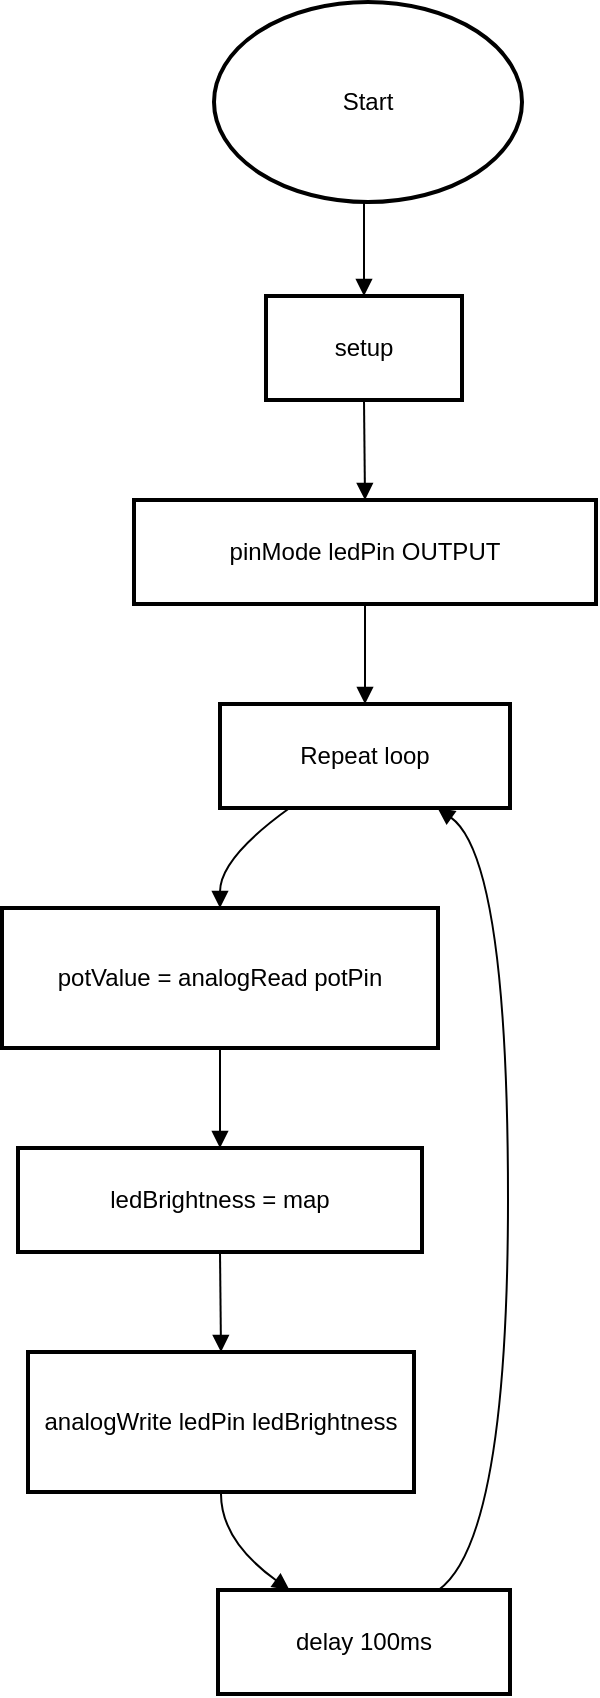 <mxfile version="24.7.17">
  <diagram id="C5RBs43oDa-KdzZeNtuy" name="Page-1">
    <mxGraphModel dx="880" dy="478" grid="1" gridSize="10" guides="1" tooltips="1" connect="1" arrows="1" fold="1" page="1" pageScale="1" pageWidth="827" pageHeight="1169" math="0" shadow="0">
      <root>
        <mxCell id="WIyWlLk6GJQsqaUBKTNV-0" />
        <mxCell id="WIyWlLk6GJQsqaUBKTNV-1" parent="WIyWlLk6GJQsqaUBKTNV-0" />
        <mxCell id="BlUHOqsG7W_58xlhMtPi-41" value="" style="curved=1;startArrow=none;endArrow=block;exitX=1;exitY=0.23;entryX=1;entryY=0.66;rounded=0;" edge="1" parent="WIyWlLk6GJQsqaUBKTNV-1" source="BlUHOqsG7W_58xlhMtPi-30">
          <mxGeometry relative="1" as="geometry">
            <Array as="points">
              <mxPoint x="686" y="1061" />
              <mxPoint x="686" y="354" />
            </Array>
            <mxPoint x="505.455" y="296.045" as="targetPoint" />
          </mxGeometry>
        </mxCell>
        <mxCell id="BlUHOqsG7W_58xlhMtPi-104" value="setup" style="whiteSpace=wrap;strokeWidth=2;" vertex="1" parent="WIyWlLk6GJQsqaUBKTNV-1">
          <mxGeometry x="152" y="157" width="98" height="52" as="geometry" />
        </mxCell>
        <mxCell id="BlUHOqsG7W_58xlhMtPi-105" value="pinMode ledPin OUTPUT" style="whiteSpace=wrap;strokeWidth=2;" vertex="1" parent="WIyWlLk6GJQsqaUBKTNV-1">
          <mxGeometry x="86" y="259" width="231" height="52" as="geometry" />
        </mxCell>
        <mxCell id="BlUHOqsG7W_58xlhMtPi-106" value="Repeat loop" style="whiteSpace=wrap;strokeWidth=2;" vertex="1" parent="WIyWlLk6GJQsqaUBKTNV-1">
          <mxGeometry x="129" y="361" width="145" height="52" as="geometry" />
        </mxCell>
        <mxCell id="BlUHOqsG7W_58xlhMtPi-107" value="potValue = analogRead potPin" style="whiteSpace=wrap;strokeWidth=2;" vertex="1" parent="WIyWlLk6GJQsqaUBKTNV-1">
          <mxGeometry x="20" y="463" width="218" height="70" as="geometry" />
        </mxCell>
        <mxCell id="BlUHOqsG7W_58xlhMtPi-108" value="ledBrightness = map" style="whiteSpace=wrap;strokeWidth=2;" vertex="1" parent="WIyWlLk6GJQsqaUBKTNV-1">
          <mxGeometry x="28" y="583" width="202" height="52" as="geometry" />
        </mxCell>
        <mxCell id="BlUHOqsG7W_58xlhMtPi-109" value="analogWrite ledPin ledBrightness" style="whiteSpace=wrap;strokeWidth=2;" vertex="1" parent="WIyWlLk6GJQsqaUBKTNV-1">
          <mxGeometry x="33" y="685" width="193" height="70" as="geometry" />
        </mxCell>
        <mxCell id="BlUHOqsG7W_58xlhMtPi-110" value="delay 100ms" style="whiteSpace=wrap;strokeWidth=2;" vertex="1" parent="WIyWlLk6GJQsqaUBKTNV-1">
          <mxGeometry x="128" y="804" width="146" height="52" as="geometry" />
        </mxCell>
        <mxCell id="BlUHOqsG7W_58xlhMtPi-111" value="" style="curved=1;startArrow=none;endArrow=block;exitX=0.5;exitY=1;entryX=0.5;entryY=0;rounded=0;" edge="1" parent="WIyWlLk6GJQsqaUBKTNV-1" target="BlUHOqsG7W_58xlhMtPi-104">
          <mxGeometry relative="1" as="geometry">
            <Array as="points" />
            <mxPoint x="201" y="107" as="sourcePoint" />
          </mxGeometry>
        </mxCell>
        <mxCell id="BlUHOqsG7W_58xlhMtPi-112" value="" style="curved=1;startArrow=none;endArrow=block;exitX=0.5;exitY=1;entryX=0.5;entryY=0;rounded=0;" edge="1" parent="WIyWlLk6GJQsqaUBKTNV-1" source="BlUHOqsG7W_58xlhMtPi-104" target="BlUHOqsG7W_58xlhMtPi-105">
          <mxGeometry relative="1" as="geometry">
            <Array as="points" />
          </mxGeometry>
        </mxCell>
        <mxCell id="BlUHOqsG7W_58xlhMtPi-113" value="" style="curved=1;startArrow=none;endArrow=block;exitX=0.5;exitY=1;entryX=0.5;entryY=0;rounded=0;" edge="1" parent="WIyWlLk6GJQsqaUBKTNV-1" source="BlUHOqsG7W_58xlhMtPi-105" target="BlUHOqsG7W_58xlhMtPi-106">
          <mxGeometry relative="1" as="geometry">
            <Array as="points" />
          </mxGeometry>
        </mxCell>
        <mxCell id="BlUHOqsG7W_58xlhMtPi-114" value="" style="curved=1;startArrow=none;endArrow=block;exitX=0.24;exitY=1;entryX=0.5;entryY=0;rounded=0;" edge="1" parent="WIyWlLk6GJQsqaUBKTNV-1" source="BlUHOqsG7W_58xlhMtPi-106" target="BlUHOqsG7W_58xlhMtPi-107">
          <mxGeometry relative="1" as="geometry">
            <Array as="points">
              <mxPoint x="129" y="438" />
            </Array>
          </mxGeometry>
        </mxCell>
        <mxCell id="BlUHOqsG7W_58xlhMtPi-115" value="" style="curved=1;startArrow=none;endArrow=block;exitX=0.5;exitY=1;entryX=0.5;entryY=0;rounded=0;" edge="1" parent="WIyWlLk6GJQsqaUBKTNV-1" source="BlUHOqsG7W_58xlhMtPi-107" target="BlUHOqsG7W_58xlhMtPi-108">
          <mxGeometry relative="1" as="geometry">
            <Array as="points" />
          </mxGeometry>
        </mxCell>
        <mxCell id="BlUHOqsG7W_58xlhMtPi-116" value="" style="curved=1;startArrow=none;endArrow=block;exitX=0.5;exitY=1;entryX=0.5;entryY=0;rounded=0;" edge="1" parent="WIyWlLk6GJQsqaUBKTNV-1" source="BlUHOqsG7W_58xlhMtPi-108" target="BlUHOqsG7W_58xlhMtPi-109">
          <mxGeometry relative="1" as="geometry">
            <Array as="points" />
          </mxGeometry>
        </mxCell>
        <mxCell id="BlUHOqsG7W_58xlhMtPi-117" value="" style="curved=1;startArrow=none;endArrow=block;exitX=0.5;exitY=0.99;entryX=0.25;entryY=0.01;rounded=0;" edge="1" parent="WIyWlLk6GJQsqaUBKTNV-1" source="BlUHOqsG7W_58xlhMtPi-109" target="BlUHOqsG7W_58xlhMtPi-110">
          <mxGeometry relative="1" as="geometry">
            <Array as="points">
              <mxPoint x="129" y="779" />
            </Array>
          </mxGeometry>
        </mxCell>
        <mxCell id="BlUHOqsG7W_58xlhMtPi-118" value="" style="curved=1;startArrow=none;endArrow=block;exitX=0.75;exitY=0.01;entryX=0.75;entryY=1;rounded=0;" edge="1" parent="WIyWlLk6GJQsqaUBKTNV-1" source="BlUHOqsG7W_58xlhMtPi-110" target="BlUHOqsG7W_58xlhMtPi-106">
          <mxGeometry relative="1" as="geometry">
            <Array as="points">
              <mxPoint x="273" y="779" />
              <mxPoint x="273" y="438" />
            </Array>
          </mxGeometry>
        </mxCell>
        <mxCell id="BlUHOqsG7W_58xlhMtPi-119" value="Start" style="strokeWidth=2;html=1;shape=mxgraph.flowchart.start_2;whiteSpace=wrap;" vertex="1" parent="WIyWlLk6GJQsqaUBKTNV-1">
          <mxGeometry x="126" y="10" width="154" height="100" as="geometry" />
        </mxCell>
      </root>
    </mxGraphModel>
  </diagram>
</mxfile>
